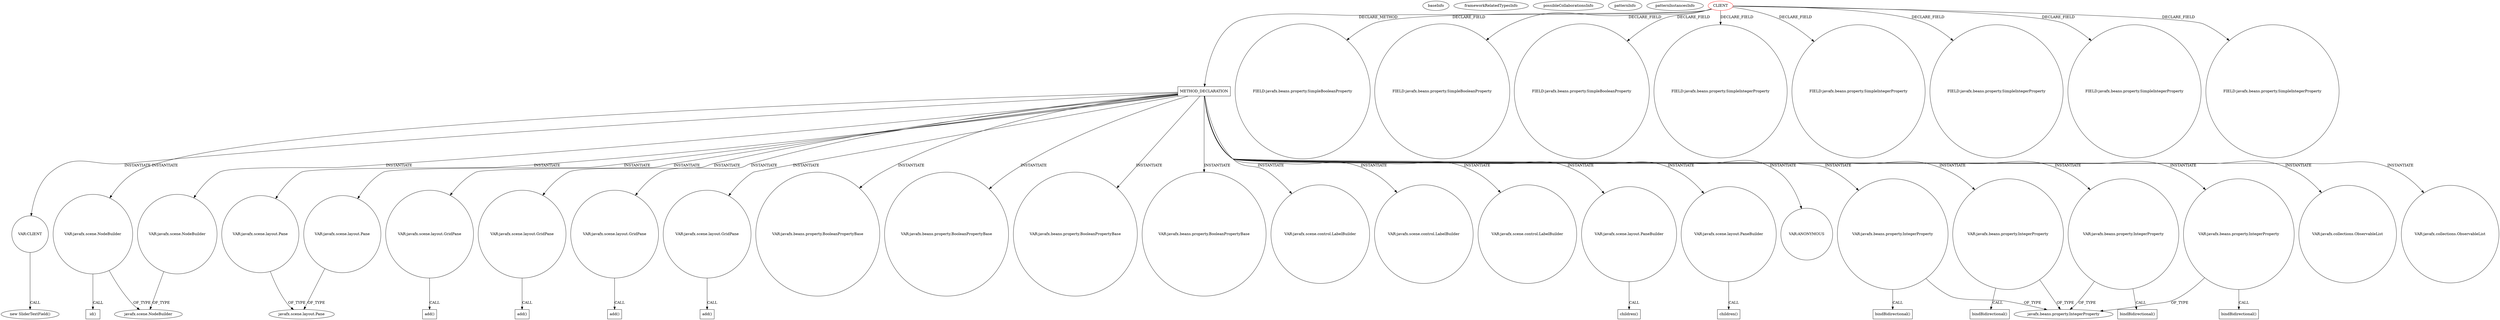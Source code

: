 digraph {
baseInfo[graphId=2577,category="pattern",isAnonymous=false,possibleRelation=false]
frameworkRelatedTypesInfo[]
possibleCollaborationsInfo[]
patternInfo[frequency=2.0,patternRootClient=0]
patternInstancesInfo[0="SaiPradeepDandem-javafx2-gradient-builder~/SaiPradeepDandem-javafx2-gradient-builder/javafx2-gradient-builder-master/src/main/java/com/javafx/gradientbuilder/application/RadialSettingsLayout.java~RadialSettingsLayout~1170",1="SaiPradeepDandem-javafx2-gradient-builder~/SaiPradeepDandem-javafx2-gradient-builder/javafx2-gradient-builder-master/src/main/java/com/javafx/gradientbuilder/application/LinearSettingsLayout.java~LinearSettingsLayout~1172"]
455[label="new SliderTextField()",vertexType="CONSTRUCTOR_CALL",isFrameworkType=false]
456[label="VAR:CLIENT",vertexType="VARIABLE_EXPRESION",isFrameworkType=false,shape=circle]
317[label="METHOD_DECLARATION",vertexType="CLIENT_METHOD_DECLARATION",isFrameworkType=false,shape=box]
0[label="CLIENT",vertexType="ROOT_CLIENT_CLASS_DECLARATION",isFrameworkType=false,color=red]
353[label="VAR:javafx.scene.NodeBuilder",vertexType="VARIABLE_EXPRESION",isFrameworkType=false,shape=circle]
338[label="VAR:javafx.scene.NodeBuilder",vertexType="VARIABLE_EXPRESION",isFrameworkType=false,shape=circle]
556[label="VAR:javafx.scene.layout.Pane",vertexType="VARIABLE_EXPRESION",isFrameworkType=false,shape=circle]
475[label="VAR:javafx.scene.layout.Pane",vertexType="VARIABLE_EXPRESION",isFrameworkType=false,shape=circle]
390[label="VAR:javafx.scene.layout.GridPane",vertexType="VARIABLE_EXPRESION",isFrameworkType=false,shape=circle]
584[label="VAR:javafx.scene.layout.GridPane",vertexType="VARIABLE_EXPRESION",isFrameworkType=false,shape=circle]
399[label="VAR:javafx.scene.layout.GridPane",vertexType="VARIABLE_EXPRESION",isFrameworkType=false,shape=circle]
393[label="VAR:javafx.scene.layout.GridPane",vertexType="VARIABLE_EXPRESION",isFrameworkType=false,shape=circle]
458[label="VAR:javafx.beans.property.BooleanPropertyBase",vertexType="VARIABLE_EXPRESION",isFrameworkType=false,shape=circle]
514[label="VAR:javafx.beans.property.BooleanPropertyBase",vertexType="VARIABLE_EXPRESION",isFrameworkType=false,shape=circle]
539[label="VAR:javafx.beans.property.BooleanPropertyBase",vertexType="VARIABLE_EXPRESION",isFrameworkType=false,shape=circle]
433[label="VAR:javafx.beans.property.BooleanPropertyBase",vertexType="VARIABLE_EXPRESION",isFrameworkType=false,shape=circle]
20[label="FIELD:javafx.beans.property.SimpleBooleanProperty",vertexType="FIELD_DECLARATION",isFrameworkType=false,shape=circle]
18[label="FIELD:javafx.beans.property.SimpleBooleanProperty",vertexType="FIELD_DECLARATION",isFrameworkType=false,shape=circle]
22[label="FIELD:javafx.beans.property.SimpleBooleanProperty",vertexType="FIELD_DECLARATION",isFrameworkType=false,shape=circle]
525[label="VAR:javafx.scene.control.LabelBuilder",vertexType="VARIABLE_EXPRESION",isFrameworkType=false,shape=circle]
426[label="VAR:javafx.scene.control.LabelBuilder",vertexType="VARIABLE_EXPRESION",isFrameworkType=false,shape=circle]
444[label="VAR:javafx.scene.control.LabelBuilder",vertexType="VARIABLE_EXPRESION",isFrameworkType=false,shape=circle]
585[label="add()",vertexType="INSIDE_CALL",isFrameworkType=false,shape=box]
391[label="add()",vertexType="INSIDE_CALL",isFrameworkType=false,shape=box]
400[label="add()",vertexType="INSIDE_CALL",isFrameworkType=false,shape=box]
394[label="add()",vertexType="INSIDE_CALL",isFrameworkType=false,shape=box]
573[label="VAR:javafx.scene.layout.PaneBuilder",vertexType="VARIABLE_EXPRESION",isFrameworkType=false,shape=circle]
574[label="children()",vertexType="INSIDE_CALL",isFrameworkType=false,shape=box]
562[label="VAR:javafx.scene.layout.PaneBuilder",vertexType="VARIABLE_EXPRESION",isFrameworkType=false,shape=circle]
563[label="children()",vertexType="INSIDE_CALL",isFrameworkType=false,shape=box]
387[label="VAR:ANONYMOUS",vertexType="VARIABLE_EXPRESION",isFrameworkType=false,shape=circle]
90[label="javafx.scene.NodeBuilder",vertexType="FRAMEWORK_CLASS_TYPE",isFrameworkType=false]
123[label="javafx.scene.layout.Pane",vertexType="FRAMEWORK_CLASS_TYPE",isFrameworkType=false]
354[label="id()",vertexType="INSIDE_CALL",isFrameworkType=false,shape=box]
466[label="VAR:javafx.beans.property.IntegerProperty",vertexType="VARIABLE_EXPRESION",isFrameworkType=false,shape=circle]
443[label="javafx.beans.property.IntegerProperty",vertexType="FRAMEWORK_CLASS_TYPE",isFrameworkType=false]
467[label="bindBidirectional()",vertexType="INSIDE_CALL",isFrameworkType=false,shape=box]
522[label="VAR:javafx.beans.property.IntegerProperty",vertexType="VARIABLE_EXPRESION",isFrameworkType=false,shape=circle]
523[label="bindBidirectional()",vertexType="INSIDE_CALL",isFrameworkType=false,shape=box]
547[label="VAR:javafx.beans.property.IntegerProperty",vertexType="VARIABLE_EXPRESION",isFrameworkType=false,shape=circle]
548[label="bindBidirectional()",vertexType="INSIDE_CALL",isFrameworkType=false,shape=box]
441[label="VAR:javafx.beans.property.IntegerProperty",vertexType="VARIABLE_EXPRESION",isFrameworkType=false,shape=circle]
442[label="bindBidirectional()",vertexType="INSIDE_CALL",isFrameworkType=false,shape=box]
472[label="VAR:javafx.collections.ObservableList",vertexType="VARIABLE_EXPRESION",isFrameworkType=false,shape=circle]
553[label="VAR:javafx.collections.ObservableList",vertexType="VARIABLE_EXPRESION",isFrameworkType=false,shape=circle]
40[label="FIELD:javafx.beans.property.SimpleIntegerProperty",vertexType="FIELD_DECLARATION",isFrameworkType=false,shape=circle]
38[label="FIELD:javafx.beans.property.SimpleIntegerProperty",vertexType="FIELD_DECLARATION",isFrameworkType=false,shape=circle]
10[label="FIELD:javafx.beans.property.SimpleIntegerProperty",vertexType="FIELD_DECLARATION",isFrameworkType=false,shape=circle]
14[label="FIELD:javafx.beans.property.SimpleIntegerProperty",vertexType="FIELD_DECLARATION",isFrameworkType=false,shape=circle]
36[label="FIELD:javafx.beans.property.SimpleIntegerProperty",vertexType="FIELD_DECLARATION",isFrameworkType=false,shape=circle]
0->14[label="DECLARE_FIELD"]
0->22[label="DECLARE_FIELD"]
547->443[label="OF_TYPE"]
317->522[label="INSTANTIATE"]
317->466[label="INSTANTIATE"]
441->443[label="OF_TYPE"]
393->394[label="CALL"]
390->391[label="CALL"]
522->523[label="CALL"]
317->441[label="INSTANTIATE"]
317->458[label="INSTANTIATE"]
317->426[label="INSTANTIATE"]
317->393[label="INSTANTIATE"]
0->20[label="DECLARE_FIELD"]
317->475[label="INSTANTIATE"]
0->317[label="DECLARE_METHOD"]
573->574[label="CALL"]
0->10[label="DECLARE_FIELD"]
475->123[label="OF_TYPE"]
317->472[label="INSTANTIATE"]
353->354[label="CALL"]
0->40[label="DECLARE_FIELD"]
584->585[label="CALL"]
317->514[label="INSTANTIATE"]
317->553[label="INSTANTIATE"]
317->390[label="INSTANTIATE"]
0->18[label="DECLARE_FIELD"]
317->399[label="INSTANTIATE"]
317->456[label="INSTANTIATE"]
338->90[label="OF_TYPE"]
522->443[label="OF_TYPE"]
317->353[label="INSTANTIATE"]
441->442[label="CALL"]
317->562[label="INSTANTIATE"]
317->338[label="INSTANTIATE"]
317->387[label="INSTANTIATE"]
317->556[label="INSTANTIATE"]
317->444[label="INSTANTIATE"]
562->563[label="CALL"]
317->525[label="INSTANTIATE"]
317->547[label="INSTANTIATE"]
317->573[label="INSTANTIATE"]
466->443[label="OF_TYPE"]
456->455[label="CALL"]
0->38[label="DECLARE_FIELD"]
317->584[label="INSTANTIATE"]
556->123[label="OF_TYPE"]
399->400[label="CALL"]
547->548[label="CALL"]
466->467[label="CALL"]
353->90[label="OF_TYPE"]
0->36[label="DECLARE_FIELD"]
317->539[label="INSTANTIATE"]
317->433[label="INSTANTIATE"]
}
